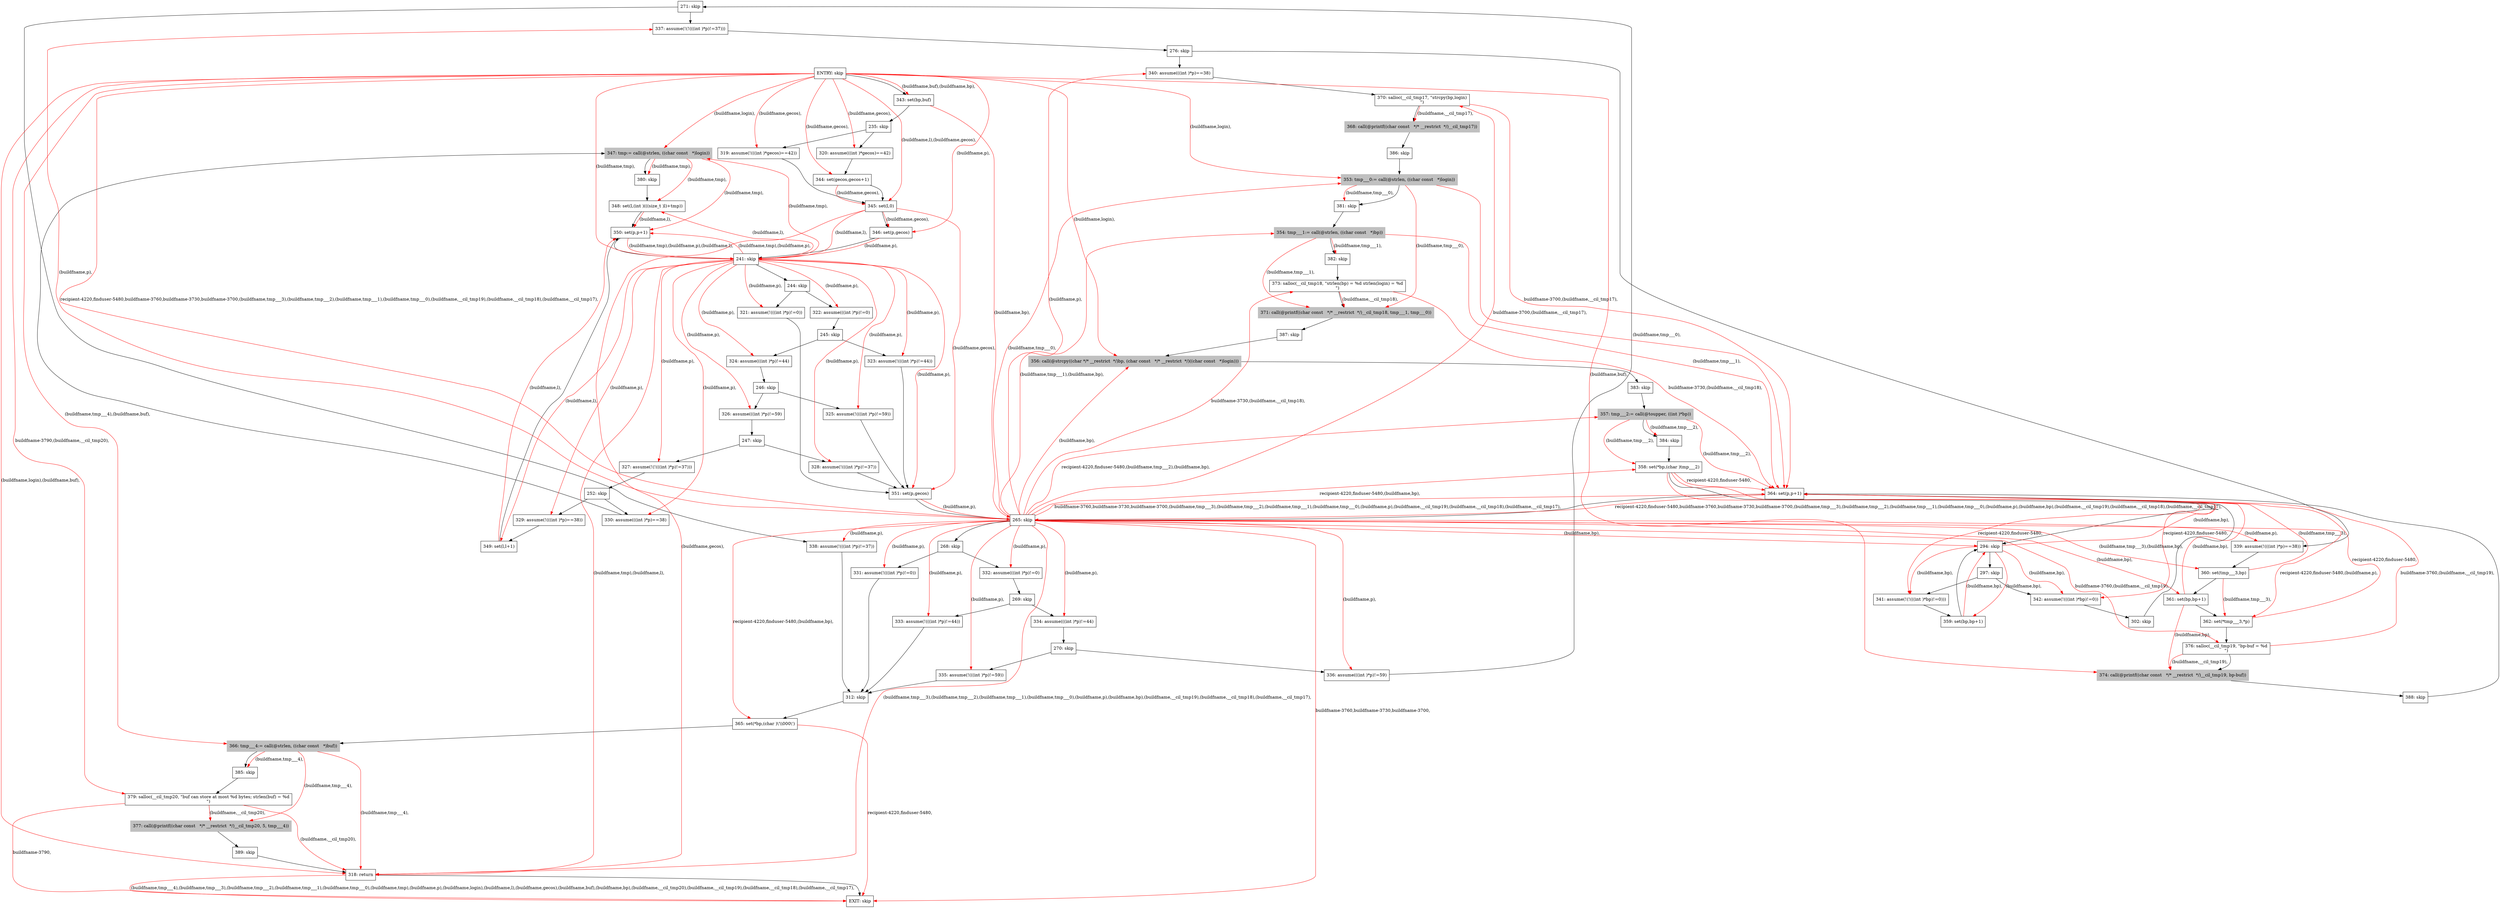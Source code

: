 digraph buildfname {
{
node [shape=box]
389[label="389: skip"]
388[label="388: skip"]
387[label="387: skip"]
386[label="386: skip"]
385[label="385: skip"]
384[label="384: skip"]
383[label="383: skip"]
382[label="382: skip"]
381[label="381: skip"]
380[label="380: skip"]
379[label="379: salloc(__cil_tmp20, \"buf can store at most %d bytes; strlen(buf) = %d\n\")"]
377[label="377: call(@printf((char const   */* __restrict  */)__cil_tmp20, 5, tmp___4))" style=filled color=grey]
376[label="376: salloc(__cil_tmp19, \"bp-buf = %d\n\")"]
374[label="374: call(@printf((char const   */* __restrict  */)__cil_tmp19, bp-buf))" style=filled color=grey]
373[label="373: salloc(__cil_tmp18, \"strlen(bp) = %d strlen(login) = %d\n\")"]
371[label="371: call(@printf((char const   */* __restrict  */)__cil_tmp18, tmp___1, tmp___0))" style=filled color=grey]
370[label="370: salloc(__cil_tmp17, \"strcpy(bp,login)\n\")"]
368[label="368: call(@printf((char const   */* __restrict  */)__cil_tmp17))" style=filled color=grey]
366[label="366: tmp___4:= call(@strlen, ((char const   *)buf))" style=filled color=grey]
365[label="365: set(*bp,(char )\\'\\\\000\\')"]
364[label="364: set(p,p+1)"]
362[label="362: set(*tmp___3,*p)"]
361[label="361: set(bp,bp+1)"]
360[label="360: set(tmp___3,bp)"]
359[label="359: set(bp,bp+1)"]
358[label="358: set(*bp,(char )tmp___2)"]
357[label="357: tmp___2:= call(@toupper, ((int )*bp))" style=filled color=grey]
356[label="356: call(@strcpy((char */* __restrict  */)bp, (char const   */* __restrict  */)((char const   *)login)))" style=filled color=grey]
354[label="354: tmp___1:= call(@strlen, ((char const   *)bp))" style=filled color=grey]
353[label="353: tmp___0:= call(@strlen, ((char const   *)login))" style=filled color=grey]
351[label="351: set(p,gecos)"]
350[label="350: set(p,p+1)"]
349[label="349: set(l,l+1)"]
348[label="348: set(l,(int )(((size_t )l)+tmp))"]
347[label="347: tmp:= call(@strlen, ((char const   *)login))" style=filled color=grey]
346[label="346: set(p,gecos)"]
345[label="345: set(l,0)"]
344[label="344: set(gecos,gecos+1)"]
343[label="343: set(bp,buf)"]
342[label="342: assume(!(((int )*bp)!=0))"]
341[label="341: assume(!(!(((int )*bp)!=0)))"]
340[label="340: assume(((int )*p)==38)"]
339[label="339: assume(!(((int )*p)==38))"]
338[label="338: assume(!(((int )*p)!=37))"]
337[label="337: assume(!(!(((int )*p)!=37)))"]
336[label="336: assume(((int )*p)!=59)"]
335[label="335: assume(!(((int )*p)!=59))"]
334[label="334: assume(((int )*p)!=44)"]
333[label="333: assume(!(((int )*p)!=44))"]
332[label="332: assume(((int )*p)!=0)"]
331[label="331: assume(!(((int )*p)!=0))"]
330[label="330: assume(((int )*p)==38)"]
329[label="329: assume(!(((int )*p)==38))"]
328[label="328: assume(!(((int )*p)!=37))"]
327[label="327: assume(!(!(((int )*p)!=37)))"]
326[label="326: assume(((int )*p)!=59)"]
325[label="325: assume(!(((int )*p)!=59))"]
324[label="324: assume(((int )*p)!=44)"]
323[label="323: assume(!(((int )*p)!=44))"]
322[label="322: assume(((int )*p)!=0)"]
321[label="321: assume(!(((int )*p)!=0))"]
320[label="320: assume(((int )*gecos)==42)"]
319[label="319: assume(!(((int )*gecos)==42))"]
318[label="318: return"]
312[label="312: skip"]
302[label="302: skip"]
297[label="297: skip"]
294[label="294: skip"]
276[label="276: skip"]
271[label="271: skip"]
270[label="270: skip"]
269[label="269: skip"]
268[label="268: skip"]
265[label="265: skip"]
252[label="252: skip"]
247[label="247: skip"]
246[label="246: skip"]
245[label="245: skip"]
244[label="244: skip"]
241[label="241: skip"]
235[label="235: skip"]
EXIT[label="EXIT: skip"]
ENTRY[label="ENTRY: skip"]
}
389 -> 318
388 -> 364
387 -> 356
386 -> 353
385 -> 379
384 -> 358
383 -> 357
382 -> 373
381 -> 354
380 -> 348
379 -> 377
377 -> 389
376 -> 374
374 -> 388
373 -> 371
371 -> 387
370 -> 368
368 -> 386
366 -> 385
365 -> 366
364 -> 265
362 -> 376
361 -> 362
360 -> 361
359 -> 294
358 -> 294
357 -> 384
356 -> 383
354 -> 382
353 -> 381
351 -> 265
350 -> 241
349 -> 350
348 -> 350
347 -> 380
346 -> 241
345 -> 346
344 -> 345
343 -> 235
342 -> 302
341 -> 359
340 -> 370
339 -> 360
338 -> 312
337 -> 276
336 -> 271
335 -> 312
334 -> 270
333 -> 312
332 -> 269
331 -> 312
330 -> 347
329 -> 349
328 -> 351
327 -> 252
326 -> 247
325 -> 351
324 -> 246
323 -> 351
322 -> 245
321 -> 351
320 -> 344
319 -> 345
318 -> EXIT
312 -> 365
302 -> 364
297 -> 342
297 -> 341
294 -> 297
276 -> 340
276 -> 339
271 -> 338
271 -> 337
270 -> 336
270 -> 335
269 -> 334
269 -> 333
268 -> 332
268 -> 331
265 -> 268
252 -> 330
252 -> 329
247 -> 328
247 -> 327
246 -> 326
246 -> 325
245 -> 324
245 -> 323
244 -> 322
244 -> 321
241 -> 244
235 -> 320
235 -> 319
ENTRY -> 343
379 -> 377 [label="(buildfname,__cil_tmp20)," color=red]
379 -> 318 [label="(buildfname,__cil_tmp20)," color=red]
379 -> EXIT [label="buildfname-3790," color=red]
376 -> 374 [label="(buildfname,__cil_tmp19)," color=red]
376 -> 364 [label="buildfname-3760,(buildfname,__cil_tmp19)," color=red]
373 -> 371 [label="(buildfname,__cil_tmp18)," color=red]
373 -> 364 [label="buildfname-3730,(buildfname,__cil_tmp18)," color=red]
370 -> 368 [label="(buildfname,__cil_tmp17)," color=red]
370 -> 364 [label="buildfname-3700,(buildfname,__cil_tmp17)," color=red]
366 -> 385 [label="(buildfname,tmp___4)," color=red]
366 -> 377 [label="(buildfname,tmp___4)," color=red]
366 -> 318 [label="(buildfname,tmp___4)," color=red]
365 -> EXIT [label="recipient-4220,finduser-5480," color=red]
364 -> 265 [label="recipient-4220,finduser-5480,buildfname-3760,buildfname-3730,buildfname-3700,(buildfname,tmp___3),(buildfname,tmp___2),(buildfname,tmp___1),(buildfname,tmp___0),(buildfname,p),(buildfname,bp),(buildfname,__cil_tmp19),(buildfname,__cil_tmp18),(buildfname,__cil_tmp17)," color=red]
362 -> 364 [label="recipient-4220,finduser-5480," color=red]
361 -> 374 [label="(buildfname,bp)," color=red]
361 -> 364 [label="(buildfname,bp)," color=red]
360 -> 364 [label="(buildfname,tmp___3)," color=red]
360 -> 362 [label="(buildfname,tmp___3)," color=red]
359 -> 294 [label="(buildfname,bp)," color=red]
358 -> 364 [label="recipient-4220,finduser-5480," color=red]
358 -> 342 [label="recipient-4220,finduser-5480," color=red]
358 -> 341 [label="recipient-4220,finduser-5480," color=red]
357 -> 384 [label="(buildfname,tmp___2)," color=red]
357 -> 364 [label="(buildfname,tmp___2)," color=red]
357 -> 358 [label="(buildfname,tmp___2)," color=red]
354 -> 382 [label="(buildfname,tmp___1)," color=red]
354 -> 371 [label="(buildfname,tmp___1)," color=red]
354 -> 364 [label="(buildfname,tmp___1)," color=red]
353 -> 381 [label="(buildfname,tmp___0)," color=red]
353 -> 371 [label="(buildfname,tmp___0)," color=red]
353 -> 364 [label="(buildfname,tmp___0)," color=red]
351 -> 265 [label="(buildfname,p)," color=red]
350 -> 241 [label="(buildfname,tmp),(buildfname,p),(buildfname,l)," color=red]
349 -> 350 [label="(buildfname,l)," color=red]
348 -> 350 [label="(buildfname,l)," color=red]
347 -> 380 [label="(buildfname,tmp)," color=red]
347 -> 350 [label="(buildfname,tmp)," color=red]
347 -> 348 [label="(buildfname,tmp)," color=red]
346 -> 241 [label="(buildfname,p)," color=red]
345 -> 351 [label="(buildfname,gecos)," color=red]
345 -> 346 [label="(buildfname,gecos)," color=red]
345 -> 318 [label="(buildfname,gecos)," color=red]
345 -> 241 [label="(buildfname,l)," color=red]
344 -> 345 [label="(buildfname,gecos)," color=red]
343 -> 265 [label="(buildfname,bp)," color=red]
318 -> EXIT [label="(buildfname,tmp___4),(buildfname,tmp___3),(buildfname,tmp___2),(buildfname,tmp___1),(buildfname,tmp___0),(buildfname,tmp),(buildfname,p),(buildfname,login),(buildfname,l),(buildfname,gecos),(buildfname,buf),(buildfname,bp),(buildfname,__cil_tmp20),(buildfname,__cil_tmp19),(buildfname,__cil_tmp18),(buildfname,__cil_tmp17)," color=red]
294 -> 364 [label="(buildfname,bp)," color=red]
294 -> 359 [label="(buildfname,bp)," color=red]
294 -> 342 [label="(buildfname,bp)," color=red]
294 -> 341 [label="(buildfname,bp)," color=red]
265 -> 376 [label="buildfname-3760,(buildfname,__cil_tmp19)," color=red]
265 -> 373 [label="buildfname-3730,(buildfname,__cil_tmp18)," color=red]
265 -> 370 [label="buildfname-3700,(buildfname,__cil_tmp17)," color=red]
265 -> 365 [label="recipient-4220,finduser-5480,(buildfname,bp)," color=red]
265 -> 364 [label="buildfname-3760,buildfname-3730,buildfname-3700,(buildfname,tmp___3),(buildfname,tmp___2),(buildfname,tmp___1),(buildfname,tmp___0),(buildfname,p),(buildfname,__cil_tmp19),(buildfname,__cil_tmp18),(buildfname,__cil_tmp17)," color=red]
265 -> 362 [label="recipient-4220,finduser-5480,(buildfname,p)," color=red]
265 -> 361 [label="(buildfname,bp)," color=red]
265 -> 360 [label="(buildfname,tmp___3),(buildfname,bp)," color=red]
265 -> 358 [label="recipient-4220,finduser-5480,(buildfname,bp)," color=red]
265 -> 357 [label="recipient-4220,finduser-5480,(buildfname,tmp___2),(buildfname,bp)," color=red]
265 -> 356 [label="(buildfname,bp)," color=red]
265 -> 354 [label="(buildfname,tmp___1),(buildfname,bp)," color=red]
265 -> 353 [label="(buildfname,tmp___0)," color=red]
265 -> 340 [label="(buildfname,p)," color=red]
265 -> 339 [label="(buildfname,p)," color=red]
265 -> 338 [label="(buildfname,p)," color=red]
265 -> 337 [label="(buildfname,p)," color=red]
265 -> 336 [label="(buildfname,p)," color=red]
265 -> 335 [label="(buildfname,p)," color=red]
265 -> 334 [label="(buildfname,p)," color=red]
265 -> 333 [label="(buildfname,p)," color=red]
265 -> 332 [label="(buildfname,p)," color=red]
265 -> 331 [label="(buildfname,p)," color=red]
265 -> 318 [label="(buildfname,tmp___3),(buildfname,tmp___2),(buildfname,tmp___1),(buildfname,tmp___0),(buildfname,p),(buildfname,bp),(buildfname,__cil_tmp19),(buildfname,__cil_tmp18),(buildfname,__cil_tmp17)," color=red]
265 -> 294 [label="(buildfname,bp)," color=red]
265 -> EXIT [label="buildfname-3760,buildfname-3730,buildfname-3700," color=red]
241 -> 351 [label="(buildfname,p)," color=red]
241 -> 350 [label="(buildfname,tmp),(buildfname,p)," color=red]
241 -> 349 [label="(buildfname,l)," color=red]
241 -> 348 [label="(buildfname,l)," color=red]
241 -> 347 [label="(buildfname,tmp)," color=red]
241 -> 330 [label="(buildfname,p)," color=red]
241 -> 329 [label="(buildfname,p)," color=red]
241 -> 328 [label="(buildfname,p)," color=red]
241 -> 327 [label="(buildfname,p)," color=red]
241 -> 326 [label="(buildfname,p)," color=red]
241 -> 325 [label="(buildfname,p)," color=red]
241 -> 324 [label="(buildfname,p)," color=red]
241 -> 323 [label="(buildfname,p)," color=red]
241 -> 322 [label="(buildfname,p)," color=red]
241 -> 321 [label="(buildfname,p)," color=red]
241 -> 318 [label="(buildfname,tmp),(buildfname,l)," color=red]
ENTRY -> 379 [label="buildfname-3790,(buildfname,__cil_tmp20)," color=red]
ENTRY -> 374 [label="(buildfname,buf)," color=red]
ENTRY -> 366 [label="(buildfname,tmp___4),(buildfname,buf)," color=red]
ENTRY -> 356 [label="(buildfname,login)," color=red]
ENTRY -> 353 [label="(buildfname,login)," color=red]
ENTRY -> 347 [label="(buildfname,login)," color=red]
ENTRY -> 346 [label="(buildfname,p)," color=red]
ENTRY -> 345 [label="(buildfname,l),(buildfname,gecos)," color=red]
ENTRY -> 344 [label="(buildfname,gecos)," color=red]
ENTRY -> 343 [label="(buildfname,buf),(buildfname,bp)," color=red]
ENTRY -> 320 [label="(buildfname,gecos)," color=red]
ENTRY -> 319 [label="(buildfname,gecos)," color=red]
ENTRY -> 318 [label="(buildfname,login),(buildfname,buf)," color=red]
ENTRY -> 265 [label="recipient-4220,finduser-5480,buildfname-3760,buildfname-3730,buildfname-3700,(buildfname,tmp___3),(buildfname,tmp___2),(buildfname,tmp___1),(buildfname,tmp___0),(buildfname,__cil_tmp19),(buildfname,__cil_tmp18),(buildfname,__cil_tmp17)," color=red]
ENTRY -> 241 [label="(buildfname,tmp)," color=red]
}
